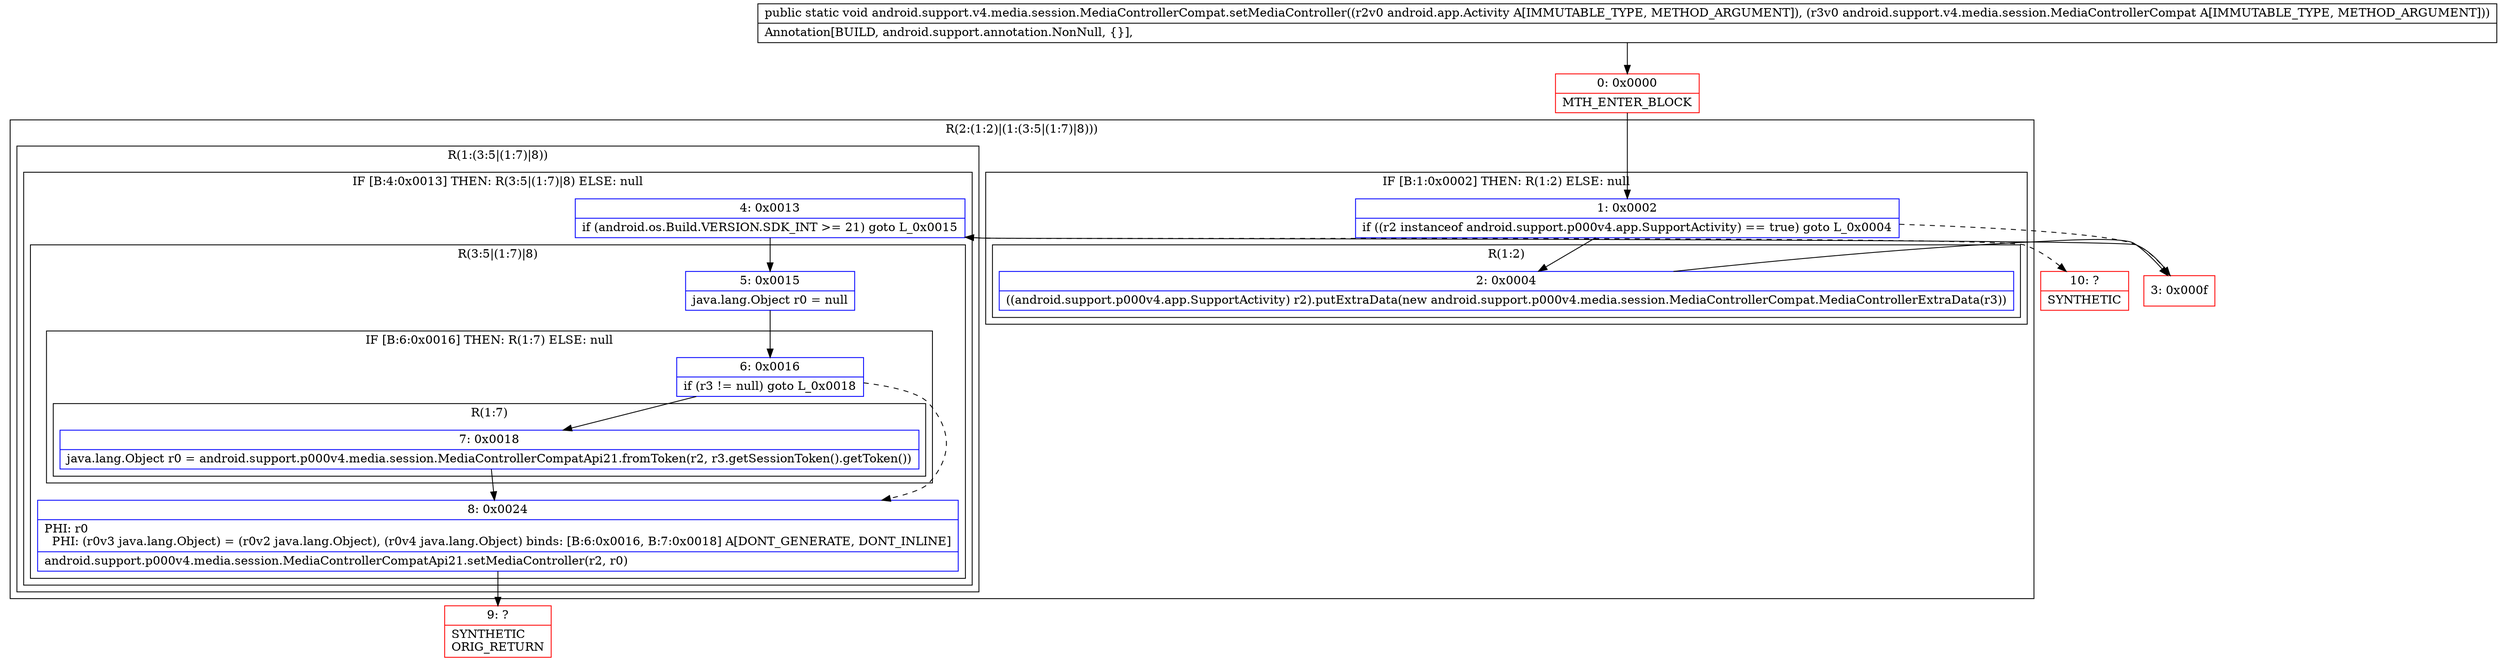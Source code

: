 digraph "CFG forandroid.support.v4.media.session.MediaControllerCompat.setMediaController(Landroid\/app\/Activity;Landroid\/support\/v4\/media\/session\/MediaControllerCompat;)V" {
subgraph cluster_Region_1762659212 {
label = "R(2:(1:2)|(1:(3:5|(1:7)|8)))";
node [shape=record,color=blue];
subgraph cluster_IfRegion_647533433 {
label = "IF [B:1:0x0002] THEN: R(1:2) ELSE: null";
node [shape=record,color=blue];
Node_1 [shape=record,label="{1\:\ 0x0002|if ((r2 instanceof android.support.p000v4.app.SupportActivity) == true) goto L_0x0004\l}"];
subgraph cluster_Region_1539587053 {
label = "R(1:2)";
node [shape=record,color=blue];
Node_2 [shape=record,label="{2\:\ 0x0004|((android.support.p000v4.app.SupportActivity) r2).putExtraData(new android.support.p000v4.media.session.MediaControllerCompat.MediaControllerExtraData(r3))\l}"];
}
}
subgraph cluster_Region_1247840221 {
label = "R(1:(3:5|(1:7)|8))";
node [shape=record,color=blue];
subgraph cluster_IfRegion_591772022 {
label = "IF [B:4:0x0013] THEN: R(3:5|(1:7)|8) ELSE: null";
node [shape=record,color=blue];
Node_4 [shape=record,label="{4\:\ 0x0013|if (android.os.Build.VERSION.SDK_INT \>= 21) goto L_0x0015\l}"];
subgraph cluster_Region_1300155826 {
label = "R(3:5|(1:7)|8)";
node [shape=record,color=blue];
Node_5 [shape=record,label="{5\:\ 0x0015|java.lang.Object r0 = null\l}"];
subgraph cluster_IfRegion_1101329724 {
label = "IF [B:6:0x0016] THEN: R(1:7) ELSE: null";
node [shape=record,color=blue];
Node_6 [shape=record,label="{6\:\ 0x0016|if (r3 != null) goto L_0x0018\l}"];
subgraph cluster_Region_1556691839 {
label = "R(1:7)";
node [shape=record,color=blue];
Node_7 [shape=record,label="{7\:\ 0x0018|java.lang.Object r0 = android.support.p000v4.media.session.MediaControllerCompatApi21.fromToken(r2, r3.getSessionToken().getToken())\l}"];
}
}
Node_8 [shape=record,label="{8\:\ 0x0024|PHI: r0 \l  PHI: (r0v3 java.lang.Object) = (r0v2 java.lang.Object), (r0v4 java.lang.Object) binds: [B:6:0x0016, B:7:0x0018] A[DONT_GENERATE, DONT_INLINE]\l|android.support.p000v4.media.session.MediaControllerCompatApi21.setMediaController(r2, r0)\l}"];
}
}
}
}
Node_0 [shape=record,color=red,label="{0\:\ 0x0000|MTH_ENTER_BLOCK\l}"];
Node_3 [shape=record,color=red,label="{3\:\ 0x000f}"];
Node_9 [shape=record,color=red,label="{9\:\ ?|SYNTHETIC\lORIG_RETURN\l}"];
Node_10 [shape=record,color=red,label="{10\:\ ?|SYNTHETIC\l}"];
MethodNode[shape=record,label="{public static void android.support.v4.media.session.MediaControllerCompat.setMediaController((r2v0 android.app.Activity A[IMMUTABLE_TYPE, METHOD_ARGUMENT]), (r3v0 android.support.v4.media.session.MediaControllerCompat A[IMMUTABLE_TYPE, METHOD_ARGUMENT]))  | Annotation[BUILD, android.support.annotation.NonNull, \{\}], \l}"];
MethodNode -> Node_0;
Node_1 -> Node_2;
Node_1 -> Node_3[style=dashed];
Node_2 -> Node_3;
Node_4 -> Node_5;
Node_4 -> Node_10[style=dashed];
Node_5 -> Node_6;
Node_6 -> Node_7;
Node_6 -> Node_8[style=dashed];
Node_7 -> Node_8;
Node_8 -> Node_9;
Node_0 -> Node_1;
Node_3 -> Node_4;
}

